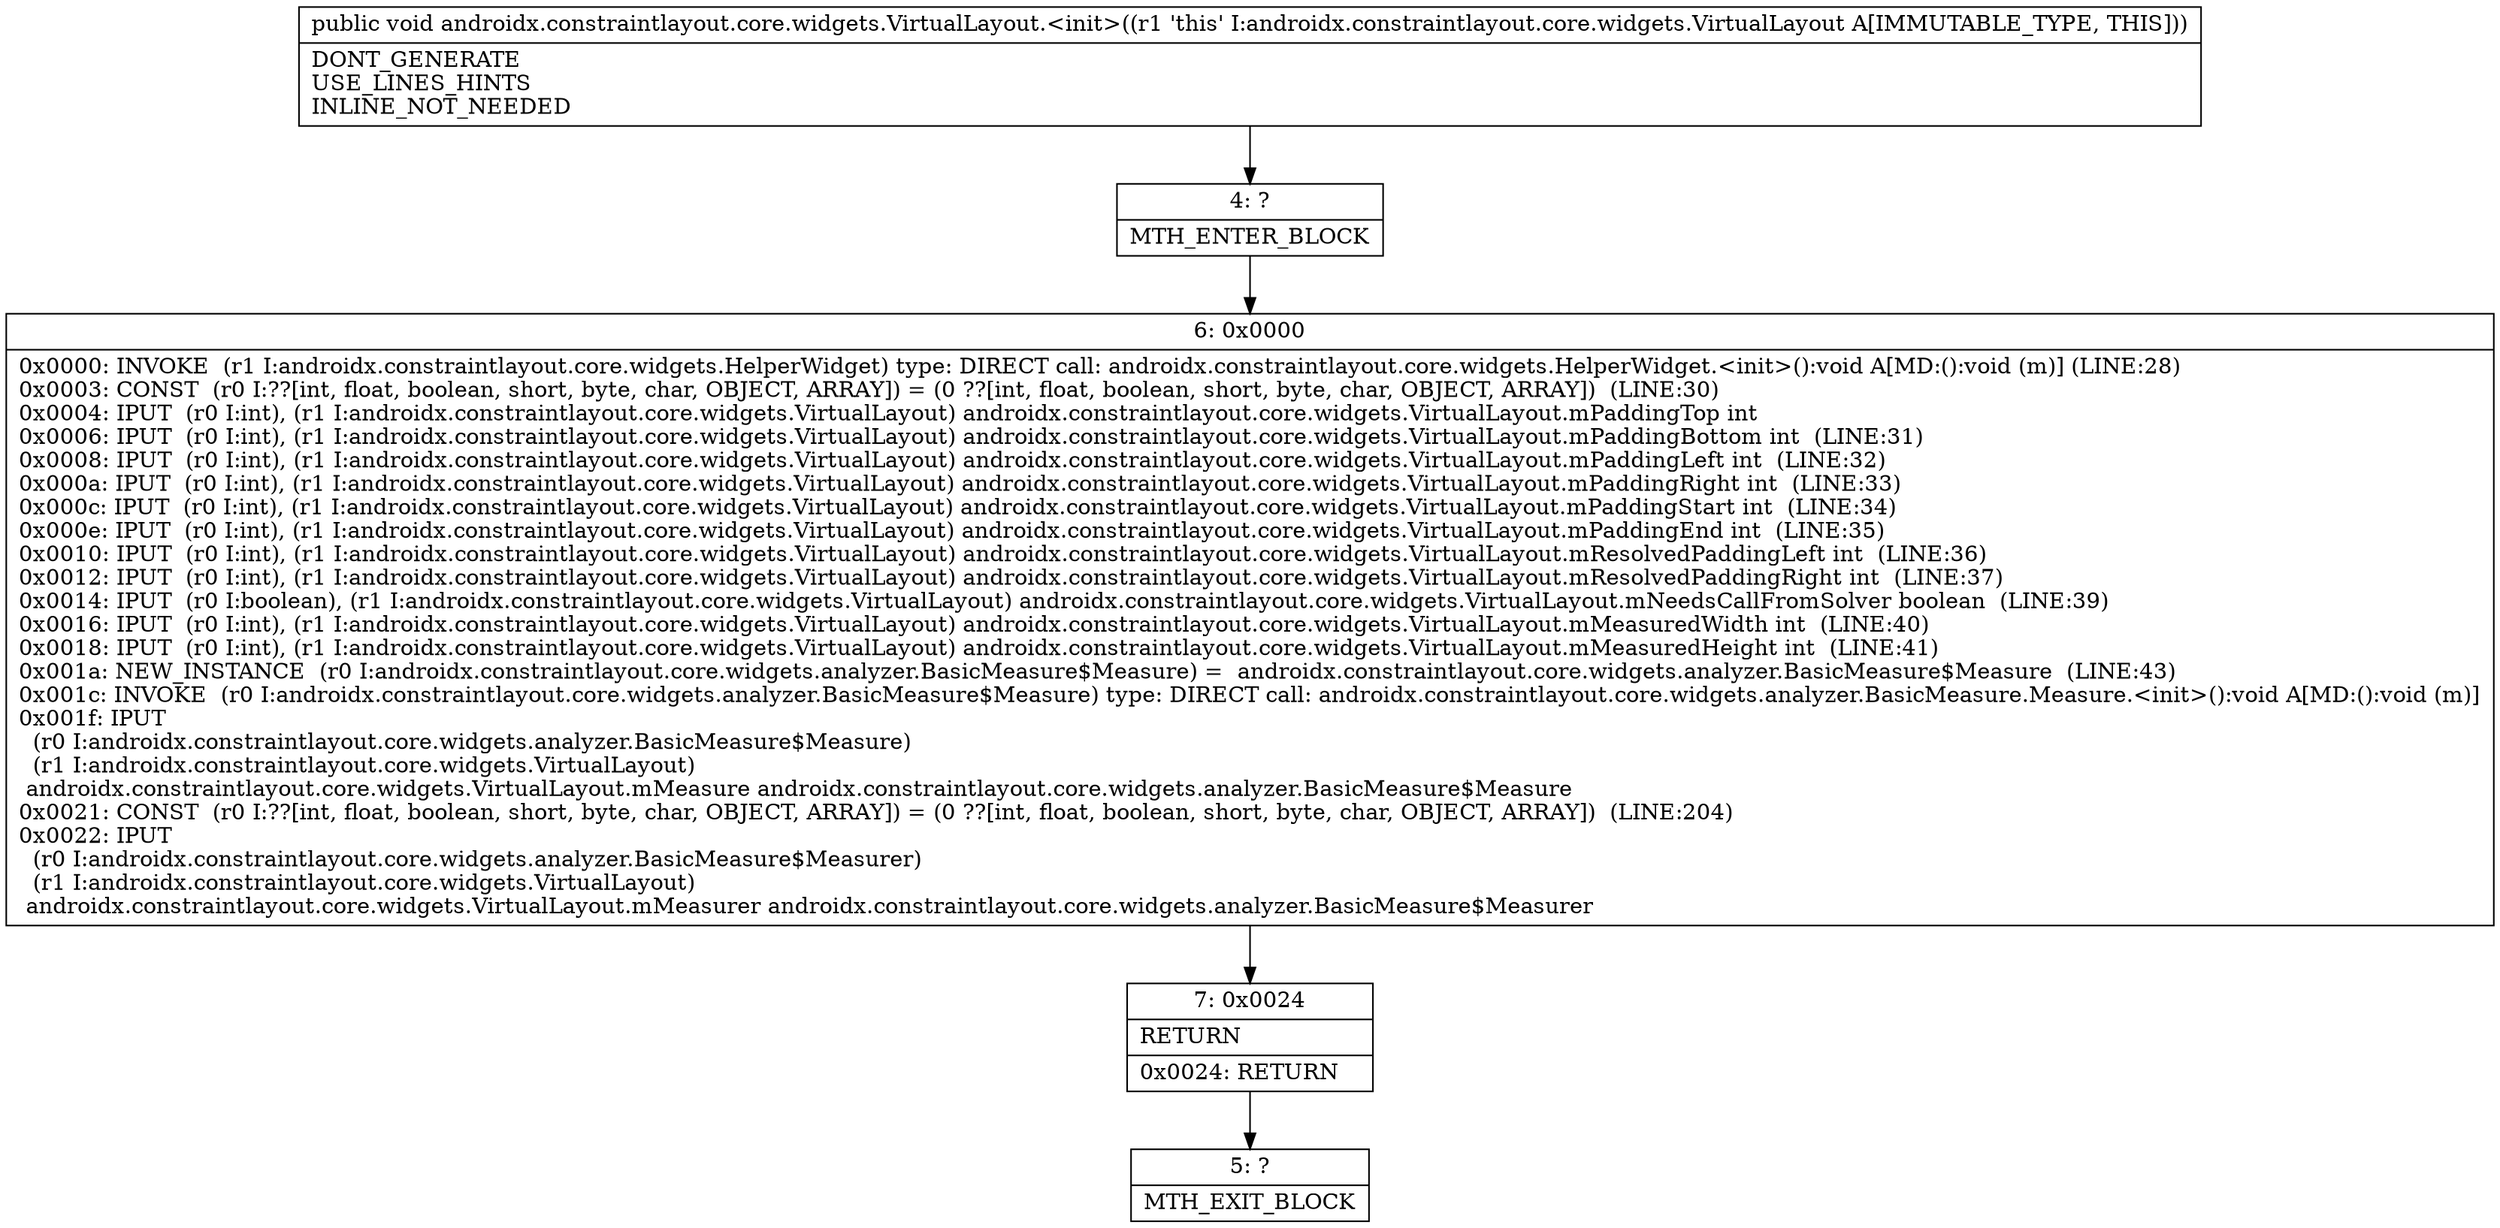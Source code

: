 digraph "CFG forandroidx.constraintlayout.core.widgets.VirtualLayout.\<init\>()V" {
Node_4 [shape=record,label="{4\:\ ?|MTH_ENTER_BLOCK\l}"];
Node_6 [shape=record,label="{6\:\ 0x0000|0x0000: INVOKE  (r1 I:androidx.constraintlayout.core.widgets.HelperWidget) type: DIRECT call: androidx.constraintlayout.core.widgets.HelperWidget.\<init\>():void A[MD:():void (m)] (LINE:28)\l0x0003: CONST  (r0 I:??[int, float, boolean, short, byte, char, OBJECT, ARRAY]) = (0 ??[int, float, boolean, short, byte, char, OBJECT, ARRAY])  (LINE:30)\l0x0004: IPUT  (r0 I:int), (r1 I:androidx.constraintlayout.core.widgets.VirtualLayout) androidx.constraintlayout.core.widgets.VirtualLayout.mPaddingTop int \l0x0006: IPUT  (r0 I:int), (r1 I:androidx.constraintlayout.core.widgets.VirtualLayout) androidx.constraintlayout.core.widgets.VirtualLayout.mPaddingBottom int  (LINE:31)\l0x0008: IPUT  (r0 I:int), (r1 I:androidx.constraintlayout.core.widgets.VirtualLayout) androidx.constraintlayout.core.widgets.VirtualLayout.mPaddingLeft int  (LINE:32)\l0x000a: IPUT  (r0 I:int), (r1 I:androidx.constraintlayout.core.widgets.VirtualLayout) androidx.constraintlayout.core.widgets.VirtualLayout.mPaddingRight int  (LINE:33)\l0x000c: IPUT  (r0 I:int), (r1 I:androidx.constraintlayout.core.widgets.VirtualLayout) androidx.constraintlayout.core.widgets.VirtualLayout.mPaddingStart int  (LINE:34)\l0x000e: IPUT  (r0 I:int), (r1 I:androidx.constraintlayout.core.widgets.VirtualLayout) androidx.constraintlayout.core.widgets.VirtualLayout.mPaddingEnd int  (LINE:35)\l0x0010: IPUT  (r0 I:int), (r1 I:androidx.constraintlayout.core.widgets.VirtualLayout) androidx.constraintlayout.core.widgets.VirtualLayout.mResolvedPaddingLeft int  (LINE:36)\l0x0012: IPUT  (r0 I:int), (r1 I:androidx.constraintlayout.core.widgets.VirtualLayout) androidx.constraintlayout.core.widgets.VirtualLayout.mResolvedPaddingRight int  (LINE:37)\l0x0014: IPUT  (r0 I:boolean), (r1 I:androidx.constraintlayout.core.widgets.VirtualLayout) androidx.constraintlayout.core.widgets.VirtualLayout.mNeedsCallFromSolver boolean  (LINE:39)\l0x0016: IPUT  (r0 I:int), (r1 I:androidx.constraintlayout.core.widgets.VirtualLayout) androidx.constraintlayout.core.widgets.VirtualLayout.mMeasuredWidth int  (LINE:40)\l0x0018: IPUT  (r0 I:int), (r1 I:androidx.constraintlayout.core.widgets.VirtualLayout) androidx.constraintlayout.core.widgets.VirtualLayout.mMeasuredHeight int  (LINE:41)\l0x001a: NEW_INSTANCE  (r0 I:androidx.constraintlayout.core.widgets.analyzer.BasicMeasure$Measure) =  androidx.constraintlayout.core.widgets.analyzer.BasicMeasure$Measure  (LINE:43)\l0x001c: INVOKE  (r0 I:androidx.constraintlayout.core.widgets.analyzer.BasicMeasure$Measure) type: DIRECT call: androidx.constraintlayout.core.widgets.analyzer.BasicMeasure.Measure.\<init\>():void A[MD:():void (m)]\l0x001f: IPUT  \l  (r0 I:androidx.constraintlayout.core.widgets.analyzer.BasicMeasure$Measure)\l  (r1 I:androidx.constraintlayout.core.widgets.VirtualLayout)\l androidx.constraintlayout.core.widgets.VirtualLayout.mMeasure androidx.constraintlayout.core.widgets.analyzer.BasicMeasure$Measure \l0x0021: CONST  (r0 I:??[int, float, boolean, short, byte, char, OBJECT, ARRAY]) = (0 ??[int, float, boolean, short, byte, char, OBJECT, ARRAY])  (LINE:204)\l0x0022: IPUT  \l  (r0 I:androidx.constraintlayout.core.widgets.analyzer.BasicMeasure$Measurer)\l  (r1 I:androidx.constraintlayout.core.widgets.VirtualLayout)\l androidx.constraintlayout.core.widgets.VirtualLayout.mMeasurer androidx.constraintlayout.core.widgets.analyzer.BasicMeasure$Measurer \l}"];
Node_7 [shape=record,label="{7\:\ 0x0024|RETURN\l|0x0024: RETURN   \l}"];
Node_5 [shape=record,label="{5\:\ ?|MTH_EXIT_BLOCK\l}"];
MethodNode[shape=record,label="{public void androidx.constraintlayout.core.widgets.VirtualLayout.\<init\>((r1 'this' I:androidx.constraintlayout.core.widgets.VirtualLayout A[IMMUTABLE_TYPE, THIS]))  | DONT_GENERATE\lUSE_LINES_HINTS\lINLINE_NOT_NEEDED\l}"];
MethodNode -> Node_4;Node_4 -> Node_6;
Node_6 -> Node_7;
Node_7 -> Node_5;
}

